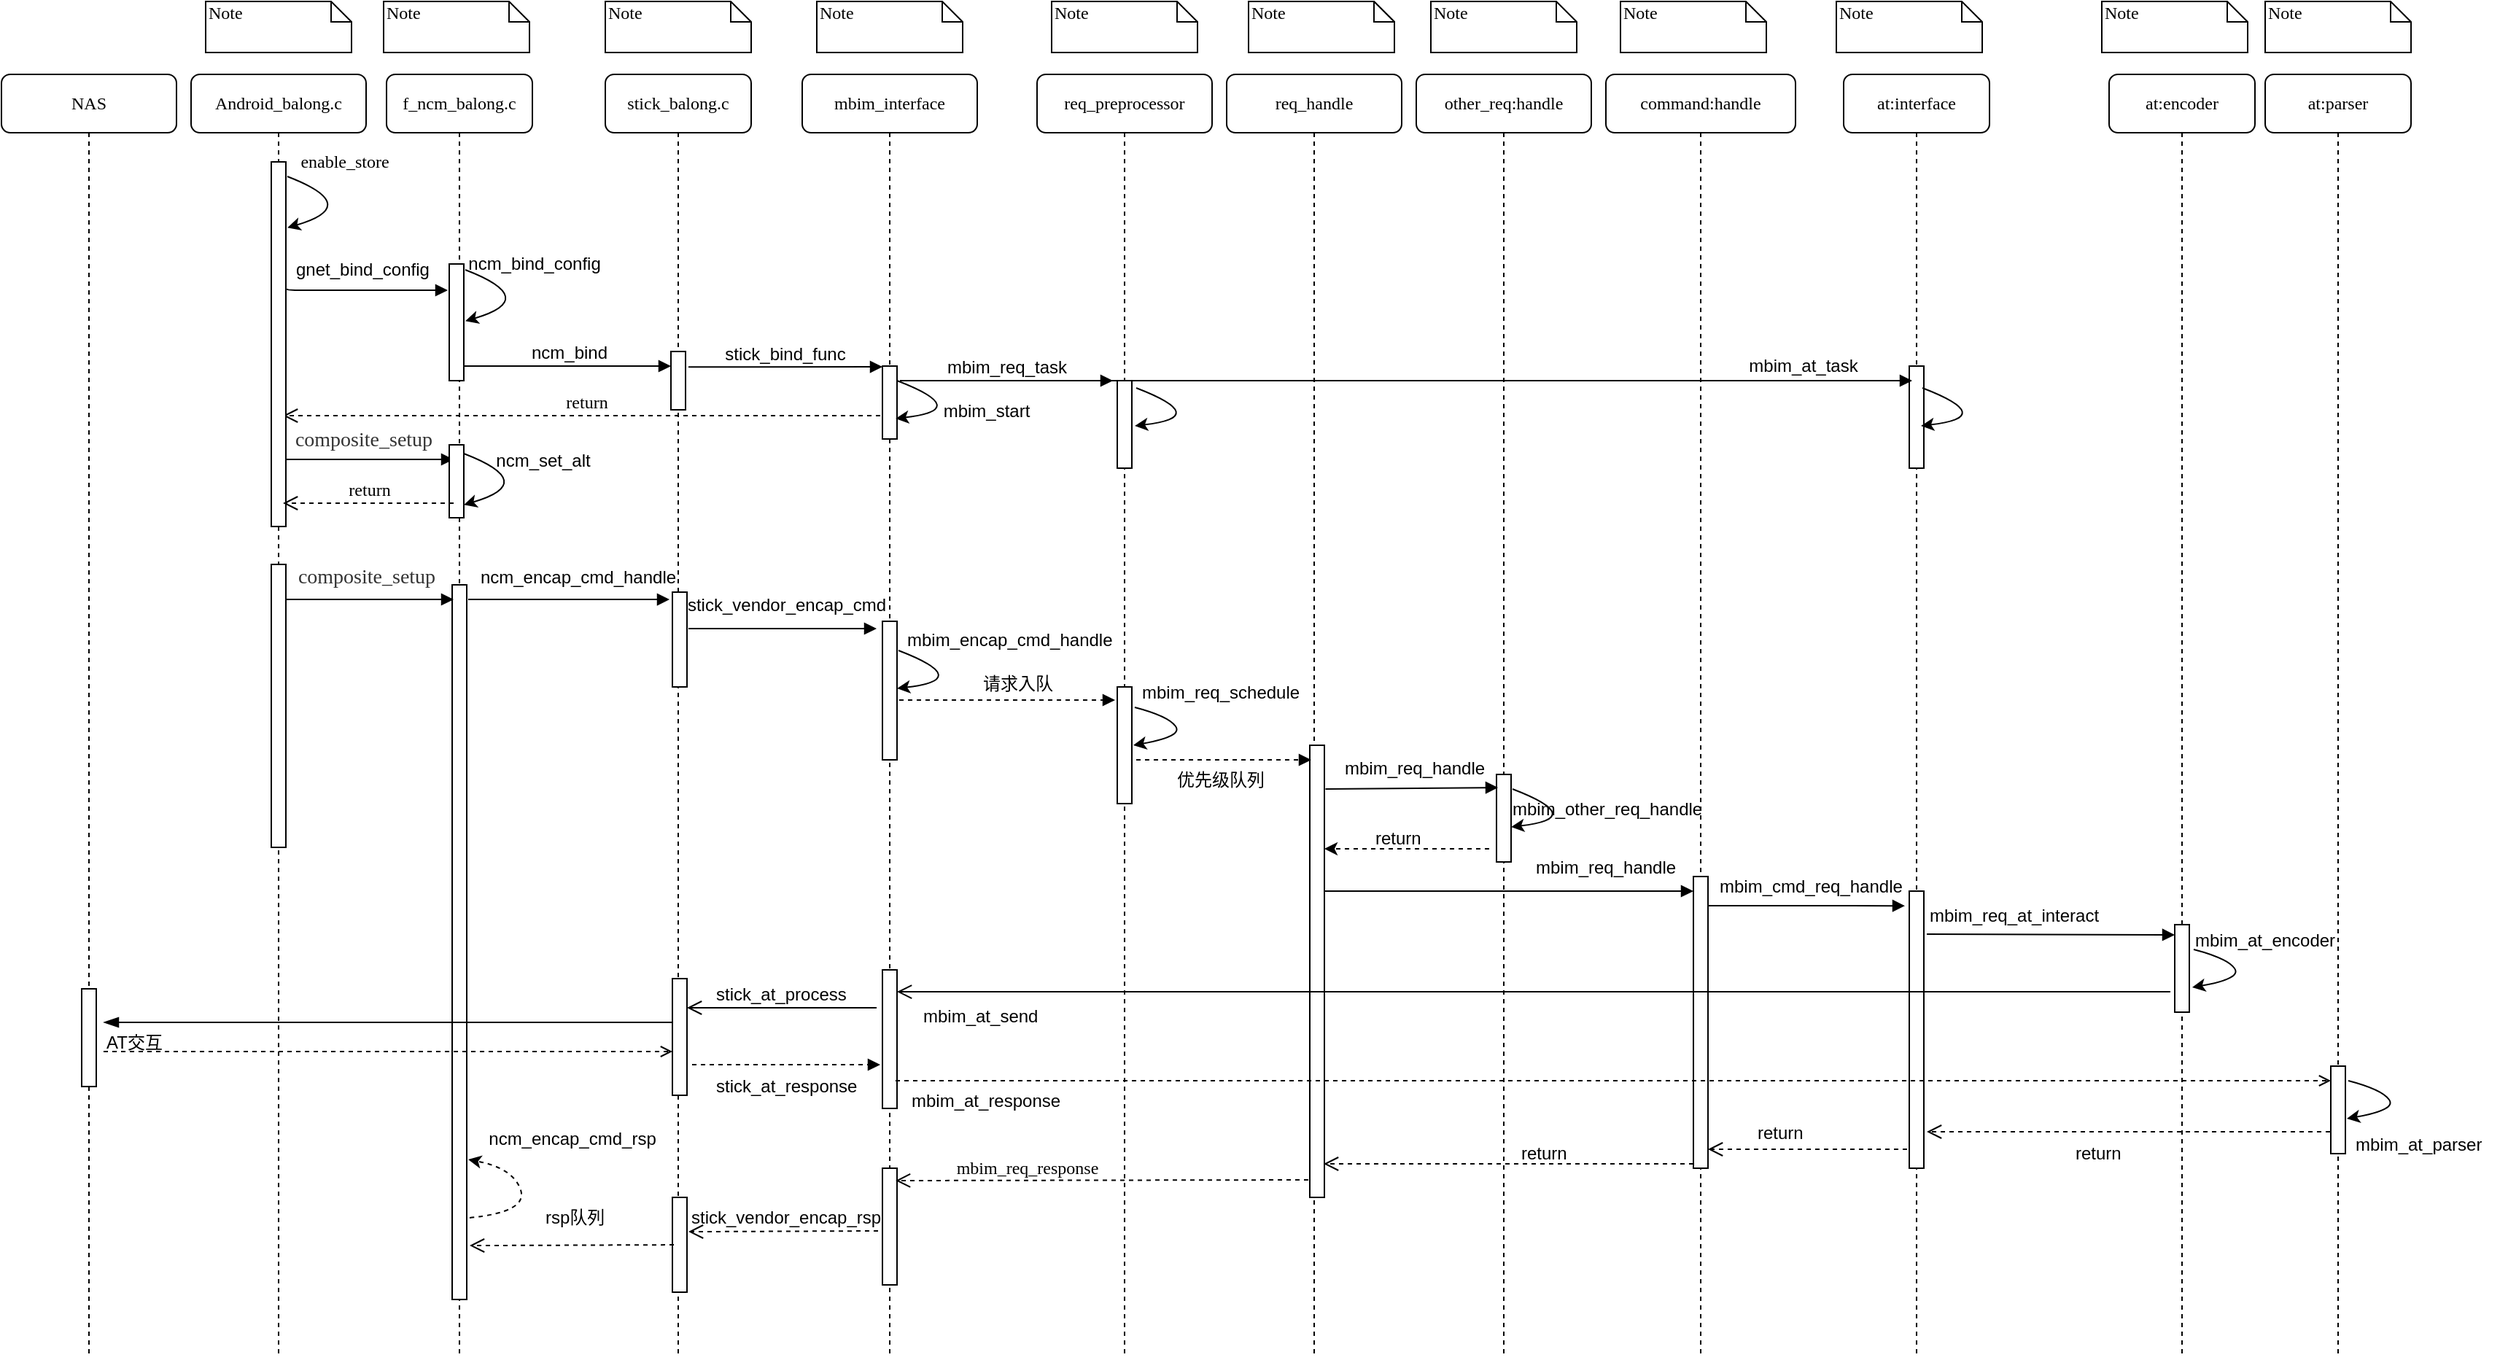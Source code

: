 <mxfile version="14.1.8" type="github">
  <diagram name="Page-1" id="13e1069c-82ec-6db2-03f1-153e76fe0fe0">
    <mxGraphModel dx="2522" dy="706" grid="1" gridSize="10" guides="1" tooltips="1" connect="1" arrows="1" fold="1" page="1" pageScale="1" pageWidth="1100" pageHeight="850" background="#ffffff" math="0" shadow="0">
      <root>
        <mxCell id="0" />
        <mxCell id="1" parent="0" />
        <mxCell id="222DA1gHv_utM4bN-oHq-33" value="return" style="html=1;verticalAlign=bottom;endArrow=open;dashed=1;endSize=8;labelBackgroundColor=none;fontFamily=Verdana;fontSize=12;" edge="1" parent="1" source="222DA1gHv_utM4bN-oHq-5">
          <mxGeometry relative="1" as="geometry">
            <mxPoint x="83" y="314" as="targetPoint" />
            <mxPoint x="440" y="314" as="sourcePoint" />
          </mxGeometry>
        </mxCell>
        <mxCell id="222DA1gHv_utM4bN-oHq-29" value="" style="html=1;verticalAlign=bottom;endArrow=block;labelBackgroundColor=none;fontFamily=Verdana;fontSize=12;exitX=0.5;exitY=0.95;exitDx=0;exitDy=0;exitPerimeter=0;" edge="1" parent="1">
          <mxGeometry relative="1" as="geometry">
            <mxPoint x="80" y="344" as="sourcePoint" />
            <mxPoint x="200" y="344" as="targetPoint" />
          </mxGeometry>
        </mxCell>
        <mxCell id="222DA1gHv_utM4bN-oHq-5" value="mbim_interface" style="shape=umlLifeline;perimeter=lifelinePerimeter;whiteSpace=wrap;html=1;container=1;collapsible=0;recursiveResize=0;outlineConnect=0;rounded=1;shadow=0;comic=0;labelBackgroundColor=none;strokeWidth=1;fontFamily=Verdana;fontSize=12;align=center;" vertex="1" parent="1">
          <mxGeometry x="439" y="80" width="120" height="880" as="geometry" />
        </mxCell>
        <mxCell id="7baba1c4bc27f4b0-16" value="" style="html=1;points=[];perimeter=orthogonalPerimeter;rounded=0;shadow=0;comic=0;labelBackgroundColor=none;strokeWidth=1;fontFamily=Verdana;fontSize=12;align=center;" parent="222DA1gHv_utM4bN-oHq-5" vertex="1">
          <mxGeometry x="55" y="200" width="10" height="50" as="geometry" />
        </mxCell>
        <mxCell id="222DA1gHv_utM4bN-oHq-144" value="" style="html=1;points=[];perimeter=orthogonalPerimeter;rounded=0;shadow=0;comic=0;labelBackgroundColor=none;strokeWidth=1;fontFamily=Verdana;fontSize=12;align=center;" vertex="1" parent="222DA1gHv_utM4bN-oHq-5">
          <mxGeometry x="55" y="614" width="10" height="95" as="geometry" />
        </mxCell>
        <mxCell id="222DA1gHv_utM4bN-oHq-145" value="" style="html=1;points=[];perimeter=orthogonalPerimeter;rounded=0;shadow=0;comic=0;labelBackgroundColor=none;strokeWidth=1;fontFamily=Verdana;fontSize=12;align=center;" vertex="1" parent="222DA1gHv_utM4bN-oHq-5">
          <mxGeometry x="55" y="750" width="10" height="80" as="geometry" />
        </mxCell>
        <mxCell id="7baba1c4bc27f4b0-2" value="f_ncm_balong.c" style="shape=umlLifeline;perimeter=lifelinePerimeter;whiteSpace=wrap;html=1;container=1;collapsible=0;recursiveResize=0;outlineConnect=0;rounded=1;shadow=0;comic=0;labelBackgroundColor=none;strokeWidth=1;fontFamily=Verdana;fontSize=12;align=center;" parent="1" vertex="1">
          <mxGeometry x="154" y="80" width="100" height="880" as="geometry" />
        </mxCell>
        <mxCell id="7baba1c4bc27f4b0-10" value="" style="html=1;points=[];perimeter=orthogonalPerimeter;rounded=0;shadow=0;comic=0;labelBackgroundColor=none;strokeWidth=1;fontFamily=Verdana;fontSize=12;align=center;" parent="7baba1c4bc27f4b0-2" vertex="1">
          <mxGeometry x="43" y="130" width="10" height="80" as="geometry" />
        </mxCell>
        <mxCell id="222DA1gHv_utM4bN-oHq-30" value="" style="html=1;points=[];perimeter=orthogonalPerimeter;rounded=0;shadow=0;comic=0;labelBackgroundColor=none;strokeWidth=1;fontFamily=Verdana;fontSize=12;align=center;" vertex="1" parent="7baba1c4bc27f4b0-2">
          <mxGeometry x="43" y="254" width="10" height="50" as="geometry" />
        </mxCell>
        <mxCell id="222DA1gHv_utM4bN-oHq-36" value="" style="html=1;points=[];perimeter=orthogonalPerimeter;rounded=0;shadow=0;comic=0;labelBackgroundColor=none;strokeWidth=1;fontFamily=Verdana;fontSize=12;align=center;" vertex="1" parent="7baba1c4bc27f4b0-2">
          <mxGeometry x="45" y="350" width="10" height="490" as="geometry" />
        </mxCell>
        <mxCell id="7baba1c4bc27f4b0-3" value="stick_balong.c" style="shape=umlLifeline;perimeter=lifelinePerimeter;whiteSpace=wrap;html=1;container=1;collapsible=0;recursiveResize=0;outlineConnect=0;rounded=1;shadow=0;comic=0;labelBackgroundColor=none;strokeWidth=1;fontFamily=Verdana;fontSize=12;align=center;" parent="1" vertex="1">
          <mxGeometry x="304" y="80" width="100" height="880" as="geometry" />
        </mxCell>
        <mxCell id="7baba1c4bc27f4b0-13" value="" style="html=1;points=[];perimeter=orthogonalPerimeter;rounded=0;shadow=0;comic=0;labelBackgroundColor=none;strokeWidth=1;fontFamily=Verdana;fontSize=12;align=center;" parent="7baba1c4bc27f4b0-3" vertex="1">
          <mxGeometry x="45" y="190" width="10" height="40" as="geometry" />
        </mxCell>
        <mxCell id="222DA1gHv_utM4bN-oHq-39" value="" style="html=1;points=[];perimeter=orthogonalPerimeter;rounded=0;shadow=0;comic=0;labelBackgroundColor=none;strokeWidth=1;fontFamily=Verdana;fontSize=12;align=center;" vertex="1" parent="7baba1c4bc27f4b0-3">
          <mxGeometry x="46" y="355" width="10" height="65" as="geometry" />
        </mxCell>
        <mxCell id="222DA1gHv_utM4bN-oHq-80" value="" style="html=1;points=[];perimeter=orthogonalPerimeter;rounded=0;shadow=0;comic=0;labelBackgroundColor=none;strokeWidth=1;fontFamily=Verdana;fontSize=12;align=center;" vertex="1" parent="7baba1c4bc27f4b0-3">
          <mxGeometry x="46" y="620" width="10" height="80" as="geometry" />
        </mxCell>
        <mxCell id="222DA1gHv_utM4bN-oHq-114" value="" style="html=1;points=[];perimeter=orthogonalPerimeter;rounded=0;shadow=0;comic=0;labelBackgroundColor=none;strokeWidth=1;fontFamily=Verdana;fontSize=12;align=center;" vertex="1" parent="7baba1c4bc27f4b0-3">
          <mxGeometry x="46" y="770" width="10" height="65" as="geometry" />
        </mxCell>
        <mxCell id="7baba1c4bc27f4b0-5" value="req_preprocessor" style="shape=umlLifeline;perimeter=lifelinePerimeter;whiteSpace=wrap;html=1;container=1;collapsible=0;recursiveResize=0;outlineConnect=0;rounded=1;shadow=0;comic=0;labelBackgroundColor=none;strokeWidth=1;fontFamily=Verdana;fontSize=12;align=center;" parent="1" vertex="1">
          <mxGeometry x="600" y="80" width="120" height="880" as="geometry" />
        </mxCell>
        <mxCell id="222DA1gHv_utM4bN-oHq-46" value="" style="html=1;points=[];perimeter=orthogonalPerimeter;rounded=0;shadow=0;comic=0;labelBackgroundColor=none;strokeWidth=1;fontFamily=Verdana;fontSize=12;align=center;" vertex="1" parent="7baba1c4bc27f4b0-5">
          <mxGeometry x="55" y="420" width="10" height="80" as="geometry" />
        </mxCell>
        <mxCell id="222DA1gHv_utM4bN-oHq-119" value="" style="html=1;points=[];perimeter=orthogonalPerimeter;rounded=0;shadow=0;comic=0;labelBackgroundColor=none;strokeWidth=1;fontFamily=Verdana;fontSize=12;align=center;" vertex="1" parent="7baba1c4bc27f4b0-5">
          <mxGeometry x="55" y="210" width="10" height="60" as="geometry" />
        </mxCell>
        <mxCell id="7baba1c4bc27f4b0-6" value="req_handle" style="shape=umlLifeline;perimeter=lifelinePerimeter;whiteSpace=wrap;html=1;container=1;collapsible=0;recursiveResize=0;outlineConnect=0;rounded=1;shadow=0;comic=0;labelBackgroundColor=none;strokeWidth=1;fontFamily=Verdana;fontSize=12;align=center;" parent="1" vertex="1">
          <mxGeometry x="730" y="80" width="120" height="880" as="geometry" />
        </mxCell>
        <mxCell id="7baba1c4bc27f4b0-7" value="&lt;span style=&quot;font-family: &amp;#34;verdana&amp;#34;&quot;&gt;other_req:handle&lt;/span&gt;" style="shape=umlLifeline;perimeter=lifelinePerimeter;whiteSpace=wrap;html=1;container=1;collapsible=0;recursiveResize=0;outlineConnect=0;rounded=1;shadow=0;comic=0;labelBackgroundColor=none;strokeWidth=1;fontFamily=Verdana;fontSize=12;align=center;" parent="1" vertex="1">
          <mxGeometry x="860" y="80" width="120" height="880" as="geometry" />
        </mxCell>
        <mxCell id="7baba1c4bc27f4b0-25" value="" style="html=1;points=[];perimeter=orthogonalPerimeter;rounded=0;shadow=0;comic=0;labelBackgroundColor=none;strokeColor=#000000;strokeWidth=1;fillColor=#FFFFFF;fontFamily=Verdana;fontSize=12;fontColor=#000000;align=center;" parent="7baba1c4bc27f4b0-7" vertex="1">
          <mxGeometry x="55" y="480" width="10" height="60" as="geometry" />
        </mxCell>
        <mxCell id="7baba1c4bc27f4b0-8" value="Android_balong.c" style="shape=umlLifeline;perimeter=lifelinePerimeter;whiteSpace=wrap;html=1;container=1;collapsible=0;recursiveResize=0;outlineConnect=0;rounded=1;shadow=0;comic=0;labelBackgroundColor=none;strokeWidth=1;fontFamily=Verdana;fontSize=12;align=center;" parent="1" vertex="1">
          <mxGeometry x="20" y="80" width="120" height="880" as="geometry" />
        </mxCell>
        <mxCell id="222DA1gHv_utM4bN-oHq-27" value="" style="html=1;points=[];perimeter=orthogonalPerimeter;rounded=0;shadow=0;comic=0;labelBackgroundColor=none;strokeWidth=1;fontFamily=Verdana;fontSize=12;align=center;" vertex="1" parent="7baba1c4bc27f4b0-8">
          <mxGeometry x="55" y="336" width="10" height="194" as="geometry" />
        </mxCell>
        <mxCell id="7baba1c4bc27f4b0-9" value="" style="html=1;points=[];perimeter=orthogonalPerimeter;rounded=0;shadow=0;comic=0;labelBackgroundColor=none;strokeWidth=1;fontFamily=Verdana;fontSize=12;align=center;" parent="7baba1c4bc27f4b0-8" vertex="1">
          <mxGeometry x="55" y="60" width="10" height="250" as="geometry" />
        </mxCell>
        <mxCell id="7baba1c4bc27f4b0-17" value="stick_bind_func" style="html=1;verticalAlign=bottom;endArrow=block;labelBackgroundColor=none;fontFamily=Helvetica;fontSize=12;edgeStyle=elbowEdgeStyle;elbow=vertical;exitX=1.2;exitY=0.267;exitDx=0;exitDy=0;exitPerimeter=0;" parent="1" source="7baba1c4bc27f4b0-13" target="7baba1c4bc27f4b0-16" edge="1">
          <mxGeometry relative="1" as="geometry">
            <mxPoint x="487" y="220" as="sourcePoint" />
            <Array as="points" />
          </mxGeometry>
        </mxCell>
        <mxCell id="7baba1c4bc27f4b0-22" value="" style="html=1;points=[];perimeter=orthogonalPerimeter;rounded=0;shadow=0;comic=0;labelBackgroundColor=none;strokeWidth=1;fontFamily=Verdana;fontSize=12;align=center;" parent="1" vertex="1">
          <mxGeometry x="494" y="455" width="10" height="95" as="geometry" />
        </mxCell>
        <mxCell id="7baba1c4bc27f4b0-23" value="" style="html=1;verticalAlign=bottom;endArrow=block;labelBackgroundColor=none;fontFamily=Verdana;fontSize=12;" parent="1" source="222DA1gHv_utM4bN-oHq-27" edge="1">
          <mxGeometry relative="1" as="geometry">
            <mxPoint x="100" y="440" as="sourcePoint" />
            <mxPoint x="200" y="440" as="targetPoint" />
          </mxGeometry>
        </mxCell>
        <mxCell id="7baba1c4bc27f4b0-28" value="" style="html=1;points=[];perimeter=orthogonalPerimeter;rounded=0;shadow=0;comic=0;labelBackgroundColor=none;strokeWidth=1;fontFamily=Verdana;fontSize=12;align=center;" parent="1" vertex="1">
          <mxGeometry x="787" y="540" width="10" height="310" as="geometry" />
        </mxCell>
        <mxCell id="7baba1c4bc27f4b0-30" value="mbim_req_response" style="html=1;verticalAlign=bottom;endArrow=open;dashed=1;endSize=8;labelBackgroundColor=none;fontFamily=Verdana;fontSize=12;edgeStyle=elbowEdgeStyle;elbow=vertical;entryX=0.9;entryY=0.113;entryDx=0;entryDy=0;entryPerimeter=0;" parent="1" target="222DA1gHv_utM4bN-oHq-145" edge="1">
          <mxGeometry x="0.363" relative="1" as="geometry">
            <mxPoint x="510" y="838" as="targetPoint" />
            <Array as="points" />
            <mxPoint x="786" y="838" as="sourcePoint" />
            <mxPoint as="offset" />
          </mxGeometry>
        </mxCell>
        <mxCell id="7baba1c4bc27f4b0-40" value="Note" style="shape=note;whiteSpace=wrap;html=1;size=14;verticalAlign=top;align=left;spacingTop=-6;rounded=0;shadow=0;comic=0;labelBackgroundColor=none;strokeWidth=1;fontFamily=Verdana;fontSize=12" parent="1" vertex="1">
          <mxGeometry x="30" y="30" width="100" height="35" as="geometry" />
        </mxCell>
        <mxCell id="7baba1c4bc27f4b0-41" value="Note" style="shape=note;whiteSpace=wrap;html=1;size=14;verticalAlign=top;align=left;spacingTop=-6;rounded=0;shadow=0;comic=0;labelBackgroundColor=none;strokeWidth=1;fontFamily=Verdana;fontSize=12" parent="1" vertex="1">
          <mxGeometry x="152" y="30" width="100" height="35" as="geometry" />
        </mxCell>
        <mxCell id="7baba1c4bc27f4b0-42" value="Note" style="shape=note;whiteSpace=wrap;html=1;size=14;verticalAlign=top;align=left;spacingTop=-6;rounded=0;shadow=0;comic=0;labelBackgroundColor=none;strokeWidth=1;fontFamily=Verdana;fontSize=12" parent="1" vertex="1">
          <mxGeometry x="304" y="30" width="100" height="35" as="geometry" />
        </mxCell>
        <mxCell id="7baba1c4bc27f4b0-43" value="Note" style="shape=note;whiteSpace=wrap;html=1;size=14;verticalAlign=top;align=left;spacingTop=-6;rounded=0;shadow=0;comic=0;labelBackgroundColor=none;strokeWidth=1;fontFamily=Verdana;fontSize=12" parent="1" vertex="1">
          <mxGeometry x="449" y="30" width="100" height="35" as="geometry" />
        </mxCell>
        <mxCell id="7baba1c4bc27f4b0-44" value="Note" style="shape=note;whiteSpace=wrap;html=1;size=14;verticalAlign=top;align=left;spacingTop=-6;rounded=0;shadow=0;comic=0;labelBackgroundColor=none;strokeWidth=1;fontFamily=Verdana;fontSize=12" parent="1" vertex="1">
          <mxGeometry x="610" y="30" width="100" height="35" as="geometry" />
        </mxCell>
        <mxCell id="7baba1c4bc27f4b0-45" value="Note" style="shape=note;whiteSpace=wrap;html=1;size=14;verticalAlign=top;align=left;spacingTop=-6;rounded=0;shadow=0;comic=0;labelBackgroundColor=none;strokeWidth=1;fontFamily=Verdana;fontSize=12" parent="1" vertex="1">
          <mxGeometry x="745" y="30" width="100" height="35" as="geometry" />
        </mxCell>
        <mxCell id="7baba1c4bc27f4b0-46" value="Note" style="shape=note;whiteSpace=wrap;html=1;size=14;verticalAlign=top;align=left;spacingTop=-6;rounded=0;shadow=0;comic=0;labelBackgroundColor=none;strokeWidth=1;fontFamily=Verdana;fontSize=12" parent="1" vertex="1">
          <mxGeometry x="870" y="30" width="100" height="35" as="geometry" />
        </mxCell>
        <mxCell id="222DA1gHv_utM4bN-oHq-2" value="&lt;span&gt;command:handle&lt;/span&gt;" style="shape=umlLifeline;perimeter=lifelinePerimeter;whiteSpace=wrap;html=1;container=1;collapsible=0;recursiveResize=0;outlineConnect=0;rounded=1;shadow=0;comic=0;labelBackgroundColor=none;strokeWidth=1;fontFamily=Verdana;fontSize=12;align=center;" vertex="1" parent="1">
          <mxGeometry x="990" y="80" width="130" height="880" as="geometry" />
        </mxCell>
        <mxCell id="222DA1gHv_utM4bN-oHq-3" value="" style="html=1;points=[];perimeter=orthogonalPerimeter;rounded=0;shadow=0;comic=0;labelBackgroundColor=none;strokeColor=#000000;strokeWidth=1;fillColor=#FFFFFF;fontFamily=Verdana;fontSize=12;fontColor=#000000;align=center;" vertex="1" parent="222DA1gHv_utM4bN-oHq-2">
          <mxGeometry x="60" y="550" width="10" height="200" as="geometry" />
        </mxCell>
        <mxCell id="222DA1gHv_utM4bN-oHq-4" value="at:encoder" style="shape=umlLifeline;perimeter=lifelinePerimeter;whiteSpace=wrap;html=1;container=1;collapsible=0;recursiveResize=0;outlineConnect=0;rounded=1;shadow=0;comic=0;labelBackgroundColor=none;strokeWidth=1;fontFamily=Verdana;fontSize=12;align=center;" vertex="1" parent="1">
          <mxGeometry x="1335" y="80" width="100" height="880" as="geometry" />
        </mxCell>
        <mxCell id="222DA1gHv_utM4bN-oHq-75" value="" style="html=1;points=[];perimeter=orthogonalPerimeter;rounded=0;shadow=0;comic=0;labelBackgroundColor=none;strokeColor=#000000;strokeWidth=1;fillColor=#FFFFFF;fontFamily=Verdana;fontSize=12;fontColor=#000000;align=center;" vertex="1" parent="222DA1gHv_utM4bN-oHq-4">
          <mxGeometry x="45" y="583" width="10" height="60" as="geometry" />
        </mxCell>
        <mxCell id="222DA1gHv_utM4bN-oHq-133" value="return" style="text;whiteSpace=wrap;html=1;fontFamily=Helvetica;" vertex="1" parent="222DA1gHv_utM4bN-oHq-4">
          <mxGeometry x="-25" y="726" width="50" height="20" as="geometry" />
        </mxCell>
        <mxCell id="222DA1gHv_utM4bN-oHq-6" value="at:parser" style="shape=umlLifeline;perimeter=lifelinePerimeter;whiteSpace=wrap;html=1;container=1;collapsible=0;recursiveResize=0;outlineConnect=0;rounded=1;shadow=0;comic=0;labelBackgroundColor=none;strokeWidth=1;fontFamily=Verdana;fontSize=12;align=center;" vertex="1" parent="1">
          <mxGeometry x="1442" y="80" width="100" height="880" as="geometry" />
        </mxCell>
        <mxCell id="222DA1gHv_utM4bN-oHq-86" value="" style="html=1;points=[];perimeter=orthogonalPerimeter;rounded=0;shadow=0;comic=0;labelBackgroundColor=none;strokeColor=#000000;strokeWidth=1;fillColor=#FFFFFF;fontFamily=Verdana;fontSize=12;fontColor=#000000;align=center;" vertex="1" parent="222DA1gHv_utM4bN-oHq-6">
          <mxGeometry x="45" y="680" width="10" height="60" as="geometry" />
        </mxCell>
        <mxCell id="222DA1gHv_utM4bN-oHq-7" value="Note" style="shape=note;whiteSpace=wrap;html=1;size=14;verticalAlign=top;align=left;spacingTop=-6;rounded=0;shadow=0;comic=0;labelBackgroundColor=none;strokeWidth=1;fontFamily=Verdana;fontSize=12" vertex="1" parent="1">
          <mxGeometry x="745" y="30" width="100" height="35" as="geometry" />
        </mxCell>
        <mxCell id="222DA1gHv_utM4bN-oHq-8" value="Note" style="shape=note;whiteSpace=wrap;html=1;size=14;verticalAlign=top;align=left;spacingTop=-6;rounded=0;shadow=0;comic=0;labelBackgroundColor=none;strokeWidth=1;fontFamily=Verdana;fontSize=12" vertex="1" parent="1">
          <mxGeometry x="1330" y="30" width="100" height="35" as="geometry" />
        </mxCell>
        <mxCell id="222DA1gHv_utM4bN-oHq-9" value="Note" style="shape=note;whiteSpace=wrap;html=1;size=14;verticalAlign=top;align=left;spacingTop=-6;rounded=0;shadow=0;comic=0;labelBackgroundColor=none;strokeWidth=1;fontFamily=Verdana;fontSize=12" vertex="1" parent="1">
          <mxGeometry x="1000" y="30" width="100" height="35" as="geometry" />
        </mxCell>
        <mxCell id="222DA1gHv_utM4bN-oHq-10" value="Note" style="shape=note;whiteSpace=wrap;html=1;size=14;verticalAlign=top;align=left;spacingTop=-6;rounded=0;shadow=0;comic=0;labelBackgroundColor=none;strokeWidth=1;fontFamily=Verdana;fontSize=12" vertex="1" parent="1">
          <mxGeometry x="1442" y="30" width="100" height="35" as="geometry" />
        </mxCell>
        <mxCell id="222DA1gHv_utM4bN-oHq-16" value="gnet_bind_config" style="text;whiteSpace=wrap;html=1;" vertex="1" parent="1">
          <mxGeometry x="90" y="200" width="100" height="30" as="geometry" />
        </mxCell>
        <mxCell id="222DA1gHv_utM4bN-oHq-17" value="" style="html=1;verticalAlign=bottom;endArrow=block;entryX=-0.1;entryY=0.645;labelBackgroundColor=none;fontFamily=Verdana;fontSize=12;edgeStyle=elbowEdgeStyle;elbow=vertical;exitX=1.1;exitY=0.627;exitDx=0;exitDy=0;exitPerimeter=0;entryDx=0;entryDy=0;entryPerimeter=0;" edge="1" parent="1">
          <mxGeometry relative="1" as="geometry">
            <mxPoint x="86" y="226.97" as="sourcePoint" />
            <mxPoint x="196" y="228.95" as="targetPoint" />
          </mxGeometry>
        </mxCell>
        <mxCell id="222DA1gHv_utM4bN-oHq-18" value="&lt;span style=&quot;font-family: &amp;#34;verdana&amp;#34;&quot;&gt;enable_store&lt;/span&gt;" style="text;html=1;align=center;verticalAlign=middle;resizable=0;points=[];autosize=1;" vertex="1" parent="1">
          <mxGeometry x="80" y="130" width="90" height="20" as="geometry" />
        </mxCell>
        <mxCell id="222DA1gHv_utM4bN-oHq-20" value="ncm_bind" style="html=1;verticalAlign=bottom;endArrow=block;labelBackgroundColor=none;fontFamily=Helvetica;fontSize=12;edgeStyle=elbowEdgeStyle;elbow=vertical;" edge="1" parent="1" target="7baba1c4bc27f4b0-13">
          <mxGeometry x="0.009" relative="1" as="geometry">
            <mxPoint x="207" y="280" as="sourcePoint" />
            <mxPoint x="312" y="280.0" as="targetPoint" />
            <Array as="points">
              <mxPoint x="270" y="280" />
            </Array>
            <mxPoint as="offset" />
          </mxGeometry>
        </mxCell>
        <mxCell id="222DA1gHv_utM4bN-oHq-21" value="" style="curved=1;endArrow=classic;html=1;entryX=0.54;entryY=0.302;entryDx=0;entryDy=0;entryPerimeter=0;" edge="1" parent="1">
          <mxGeometry width="50" height="50" relative="1" as="geometry">
            <mxPoint x="208" y="214" as="sourcePoint" />
            <mxPoint x="208" y="249.16" as="targetPoint" />
            <Array as="points">
              <mxPoint x="260" y="234" />
            </Array>
          </mxGeometry>
        </mxCell>
        <mxCell id="222DA1gHv_utM4bN-oHq-23" value="ncm_bind_config" style="text;html=1;align=center;verticalAlign=middle;resizable=0;points=[];autosize=1;" vertex="1" parent="1">
          <mxGeometry x="200" y="200" width="110" height="20" as="geometry" />
        </mxCell>
        <mxCell id="222DA1gHv_utM4bN-oHq-24" value="" style="curved=1;endArrow=classic;html=1;entryX=0.54;entryY=0.302;entryDx=0;entryDy=0;entryPerimeter=0;" edge="1" parent="1">
          <mxGeometry width="50" height="50" relative="1" as="geometry">
            <mxPoint x="86" y="150" as="sourcePoint" />
            <mxPoint x="86" y="185.16" as="targetPoint" />
            <Array as="points">
              <mxPoint x="138" y="170" />
            </Array>
          </mxGeometry>
        </mxCell>
        <mxCell id="222DA1gHv_utM4bN-oHq-25" value="" style="curved=1;endArrow=classic;html=1;entryX=0.9;entryY=0.72;entryDx=0;entryDy=0;entryPerimeter=0;" edge="1" parent="1" target="7baba1c4bc27f4b0-16">
          <mxGeometry width="50" height="50" relative="1" as="geometry">
            <mxPoint x="504" y="290" as="sourcePoint" />
            <mxPoint x="504" y="325.16" as="targetPoint" />
            <Array as="points">
              <mxPoint x="556" y="310" />
            </Array>
          </mxGeometry>
        </mxCell>
        <mxCell id="222DA1gHv_utM4bN-oHq-26" value="mbim_start" style="text;html=1;align=center;verticalAlign=middle;resizable=0;points=[];autosize=1;" vertex="1" parent="1">
          <mxGeometry x="530" y="301" width="70" height="20" as="geometry" />
        </mxCell>
        <mxCell id="222DA1gHv_utM4bN-oHq-28" value="&lt;span style=&quot;color: rgb(51 , 51 , 51) ; font-family: &amp;#34;times new roman&amp;#34; , serif ; font-size: 14px ; text-align: justify ; background-color: rgb(255 , 255 , 255)&quot;&gt;composite_setup&lt;/span&gt;" style="text;html=1;align=center;verticalAlign=middle;resizable=0;points=[];autosize=1;fontFamily=Helvetica;" vertex="1" parent="1">
          <mxGeometry x="83" y="321" width="110" height="20" as="geometry" />
        </mxCell>
        <mxCell id="222DA1gHv_utM4bN-oHq-31" value="ncm_set_alt" style="text;html=1;align=center;verticalAlign=middle;resizable=0;points=[];autosize=1;fontFamily=Helvetica;" vertex="1" parent="1">
          <mxGeometry x="221" y="335" width="80" height="20" as="geometry" />
        </mxCell>
        <mxCell id="222DA1gHv_utM4bN-oHq-32" value="" style="curved=1;endArrow=classic;html=1;entryX=0.54;entryY=0.302;entryDx=0;entryDy=0;entryPerimeter=0;" edge="1" parent="1">
          <mxGeometry width="50" height="50" relative="1" as="geometry">
            <mxPoint x="207" y="340" as="sourcePoint" />
            <mxPoint x="207" y="375.16" as="targetPoint" />
            <Array as="points">
              <mxPoint x="259" y="360" />
            </Array>
          </mxGeometry>
        </mxCell>
        <mxCell id="222DA1gHv_utM4bN-oHq-34" value="return" style="html=1;verticalAlign=bottom;endArrow=open;dashed=1;endSize=8;labelBackgroundColor=none;fontFamily=Verdana;fontSize=12;" edge="1" parent="1">
          <mxGeometry relative="1" as="geometry">
            <mxPoint x="83" y="374" as="targetPoint" />
            <mxPoint x="200" y="374" as="sourcePoint" />
          </mxGeometry>
        </mxCell>
        <mxCell id="222DA1gHv_utM4bN-oHq-35" value="&lt;span style=&quot;color: rgb(51 , 51 , 51) ; font-family: &amp;#34;times new roman&amp;#34; , serif ; font-size: 14px ; text-align: justify ; background-color: rgb(255 , 255 , 255)&quot;&gt;composite_setup&lt;/span&gt;" style="text;html=1;align=center;verticalAlign=middle;resizable=0;points=[];autosize=1;fontFamily=Helvetica;" vertex="1" parent="1">
          <mxGeometry x="85" y="415" width="110" height="20" as="geometry" />
        </mxCell>
        <mxCell id="222DA1gHv_utM4bN-oHq-37" value="ncm_encap_cmd_handle" style="text;html=1;align=center;verticalAlign=middle;resizable=0;points=[];autosize=1;fontFamily=Helvetica;" vertex="1" parent="1">
          <mxGeometry x="210" y="415" width="150" height="20" as="geometry" />
        </mxCell>
        <mxCell id="222DA1gHv_utM4bN-oHq-38" value="" style="html=1;verticalAlign=bottom;endArrow=block;labelBackgroundColor=none;fontFamily=Verdana;fontSize=12;entryX=-0.2;entryY=0.077;entryDx=0;entryDy=0;entryPerimeter=0;" edge="1" parent="1" target="222DA1gHv_utM4bN-oHq-39">
          <mxGeometry relative="1" as="geometry">
            <mxPoint x="210" y="440" as="sourcePoint" />
            <mxPoint x="340" y="440" as="targetPoint" />
          </mxGeometry>
        </mxCell>
        <mxCell id="222DA1gHv_utM4bN-oHq-40" value="stick_vendor_encap_cmd" style="text;html=1;align=center;verticalAlign=middle;resizable=0;points=[];autosize=1;fontFamily=Helvetica;" vertex="1" parent="1">
          <mxGeometry x="353" y="434" width="150" height="20" as="geometry" />
        </mxCell>
        <mxCell id="222DA1gHv_utM4bN-oHq-41" value="" style="html=1;verticalAlign=bottom;endArrow=block;labelBackgroundColor=none;fontFamily=Verdana;fontSize=12;" edge="1" parent="1">
          <mxGeometry relative="1" as="geometry">
            <mxPoint x="361" y="460" as="sourcePoint" />
            <mxPoint x="490" y="460" as="targetPoint" />
          </mxGeometry>
        </mxCell>
        <mxCell id="222DA1gHv_utM4bN-oHq-42" value="" style="curved=1;endArrow=classic;html=1;entryX=0.9;entryY=0.72;entryDx=0;entryDy=0;entryPerimeter=0;" edge="1" parent="1">
          <mxGeometry width="50" height="50" relative="1" as="geometry">
            <mxPoint x="505" y="475" as="sourcePoint" />
            <mxPoint x="504" y="501" as="targetPoint" />
            <Array as="points">
              <mxPoint x="557" y="495" />
            </Array>
          </mxGeometry>
        </mxCell>
        <mxCell id="222DA1gHv_utM4bN-oHq-43" value="mbim_encap_cmd_handle" style="text;whiteSpace=wrap;html=1;fontFamily=Helvetica;" vertex="1" parent="1">
          <mxGeometry x="509" y="454" width="141" height="30" as="geometry" />
        </mxCell>
        <mxCell id="222DA1gHv_utM4bN-oHq-44" value="请求入队" style="text;whiteSpace=wrap;html=1;fontFamily=Helvetica;" vertex="1" parent="1">
          <mxGeometry x="561" y="484" width="51" height="30" as="geometry" />
        </mxCell>
        <mxCell id="222DA1gHv_utM4bN-oHq-45" value="" style="html=1;verticalAlign=bottom;endArrow=block;labelBackgroundColor=none;fontFamily=Verdana;fontSize=12;dashed=1;" edge="1" parent="1">
          <mxGeometry relative="1" as="geometry">
            <mxPoint x="505.5" y="509" as="sourcePoint" />
            <mxPoint x="653.5" y="509" as="targetPoint" />
          </mxGeometry>
        </mxCell>
        <mxCell id="222DA1gHv_utM4bN-oHq-47" value="mbim_req_schedule" style="text;whiteSpace=wrap;html=1;fontFamily=Helvetica;" vertex="1" parent="1">
          <mxGeometry x="670" y="490" width="116" height="30" as="geometry" />
        </mxCell>
        <mxCell id="222DA1gHv_utM4bN-oHq-48" value="" style="curved=1;endArrow=classic;html=1;entryX=0.9;entryY=0.72;entryDx=0;entryDy=0;entryPerimeter=0;" edge="1" parent="1">
          <mxGeometry width="50" height="50" relative="1" as="geometry">
            <mxPoint x="667" y="514" as="sourcePoint" />
            <mxPoint x="666" y="540" as="targetPoint" />
            <Array as="points">
              <mxPoint x="690" y="520" />
              <mxPoint x="700" y="534" />
            </Array>
          </mxGeometry>
        </mxCell>
        <mxCell id="222DA1gHv_utM4bN-oHq-49" value="" style="html=1;verticalAlign=bottom;endArrow=block;labelBackgroundColor=none;fontFamily=Verdana;fontSize=12;dashed=1;" edge="1" parent="1">
          <mxGeometry relative="1" as="geometry">
            <mxPoint x="668" y="550" as="sourcePoint" />
            <mxPoint x="788" y="550" as="targetPoint" />
          </mxGeometry>
        </mxCell>
        <mxCell id="222DA1gHv_utM4bN-oHq-50" value="优先级队列" style="text;whiteSpace=wrap;html=1;fontFamily=Helvetica;" vertex="1" parent="1">
          <mxGeometry x="694.25" y="550" width="67.5" height="20" as="geometry" />
        </mxCell>
        <mxCell id="222DA1gHv_utM4bN-oHq-52" value="mbim_req_handle" style="text;whiteSpace=wrap;html=1;fontFamily=Helvetica;" vertex="1" parent="1">
          <mxGeometry x="809" y="542" width="100" height="18" as="geometry" />
        </mxCell>
        <mxCell id="222DA1gHv_utM4bN-oHq-53" value="" style="html=1;verticalAlign=bottom;endArrow=block;labelBackgroundColor=none;fontFamily=Verdana;fontSize=12;entryX=0.1;entryY=0.15;entryDx=0;entryDy=0;entryPerimeter=0;" edge="1" parent="1" target="7baba1c4bc27f4b0-25">
          <mxGeometry relative="1" as="geometry">
            <mxPoint x="797.75" y="570" as="sourcePoint" />
            <mxPoint x="910" y="570" as="targetPoint" />
          </mxGeometry>
        </mxCell>
        <mxCell id="222DA1gHv_utM4bN-oHq-54" value="" style="html=1;verticalAlign=bottom;endArrow=block;labelBackgroundColor=none;fontFamily=Verdana;fontSize=12;" edge="1" parent="1">
          <mxGeometry relative="1" as="geometry">
            <mxPoint x="797" y="640" as="sourcePoint" />
            <mxPoint x="1050" y="640" as="targetPoint" />
          </mxGeometry>
        </mxCell>
        <mxCell id="222DA1gHv_utM4bN-oHq-55" value="mbim_req_handle" style="text;whiteSpace=wrap;html=1;fontFamily=Helvetica;" vertex="1" parent="1">
          <mxGeometry x="940" y="610" width="100" height="30" as="geometry" />
        </mxCell>
        <mxCell id="222DA1gHv_utM4bN-oHq-57" value="" style="html=1;verticalAlign=bottom;endArrow=block;labelBackgroundColor=none;fontFamily=Verdana;fontSize=12;entryX=-0.3;entryY=0.053;entryDx=0;entryDy=0;entryPerimeter=0;" edge="1" parent="1" target="222DA1gHv_utM4bN-oHq-121">
          <mxGeometry relative="1" as="geometry">
            <mxPoint x="1060" y="650" as="sourcePoint" />
            <mxPoint x="1170" y="650.5" as="targetPoint" />
          </mxGeometry>
        </mxCell>
        <mxCell id="222DA1gHv_utM4bN-oHq-58" value="mbim_cmd_req_handle" style="text;whiteSpace=wrap;html=1;fontFamily=Helvetica;" vertex="1" parent="1">
          <mxGeometry x="1066" y="623" width="100" height="20" as="geometry" />
        </mxCell>
        <mxCell id="222DA1gHv_utM4bN-oHq-59" value="" style="curved=1;endArrow=classic;html=1;entryX=0.9;entryY=0.72;entryDx=0;entryDy=0;entryPerimeter=0;" edge="1" parent="1">
          <mxGeometry width="50" height="50" relative="1" as="geometry">
            <mxPoint x="926" y="570" as="sourcePoint" />
            <mxPoint x="925" y="596" as="targetPoint" />
            <Array as="points">
              <mxPoint x="978" y="590" />
            </Array>
          </mxGeometry>
        </mxCell>
        <mxCell id="222DA1gHv_utM4bN-oHq-61" value="mbim_other_req_handle" style="text;whiteSpace=wrap;html=1;fontFamily=Helvetica;" vertex="1" parent="1">
          <mxGeometry x="924" y="570" width="100" height="18" as="geometry" />
        </mxCell>
        <mxCell id="222DA1gHv_utM4bN-oHq-63" style="edgeStyle=orthogonalEdgeStyle;rounded=0;orthogonalLoop=1;jettySize=auto;html=1;exitX=0.5;exitY=1;exitDx=0;exitDy=0;dashed=1;fontFamily=Helvetica;" edge="1" parent="1">
          <mxGeometry relative="1" as="geometry">
            <mxPoint x="1138" y="643" as="sourcePoint" />
            <mxPoint x="1138" y="643" as="targetPoint" />
          </mxGeometry>
        </mxCell>
        <mxCell id="222DA1gHv_utM4bN-oHq-76" value="" style="curved=1;endArrow=classic;html=1;entryX=0.9;entryY=0.72;entryDx=0;entryDy=0;entryPerimeter=0;" edge="1" parent="1">
          <mxGeometry width="50" height="50" relative="1" as="geometry">
            <mxPoint x="1393" y="680" as="sourcePoint" />
            <mxPoint x="1392" y="706" as="targetPoint" />
            <Array as="points">
              <mxPoint x="1416" y="686" />
              <mxPoint x="1426" y="700" />
            </Array>
          </mxGeometry>
        </mxCell>
        <mxCell id="222DA1gHv_utM4bN-oHq-77" value="mbim_at_encoder" style="text;whiteSpace=wrap;html=1;fontFamily=Helvetica;" vertex="1" parent="1">
          <mxGeometry x="1392" y="660" width="100" height="20" as="geometry" />
        </mxCell>
        <mxCell id="222DA1gHv_utM4bN-oHq-79" value="mbim_at_send" style="text;whiteSpace=wrap;html=1;fontFamily=Helvetica;" vertex="1" parent="1">
          <mxGeometry x="520" y="712" width="90" height="20" as="geometry" />
        </mxCell>
        <mxCell id="222DA1gHv_utM4bN-oHq-81" value="" style="html=1;verticalAlign=bottom;endArrow=open;endSize=8;labelBackgroundColor=none;fontFamily=Verdana;fontSize=12;" edge="1" parent="1">
          <mxGeometry x="-0.008" y="-10" relative="1" as="geometry">
            <mxPoint x="360" y="720" as="targetPoint" />
            <mxPoint x="490" y="720" as="sourcePoint" />
            <mxPoint x="1" as="offset" />
          </mxGeometry>
        </mxCell>
        <mxCell id="222DA1gHv_utM4bN-oHq-82" value="stick_at_process" style="text;whiteSpace=wrap;html=1;fontFamily=Helvetica;" vertex="1" parent="1">
          <mxGeometry x="378" y="697" width="100" height="20" as="geometry" />
        </mxCell>
        <mxCell id="222DA1gHv_utM4bN-oHq-83" value="" style="html=1;verticalAlign=bottom;endArrow=block;labelBackgroundColor=none;fontFamily=Verdana;fontSize=12;dashed=1;" edge="1" parent="1">
          <mxGeometry relative="1" as="geometry">
            <mxPoint x="363.5" y="759" as="sourcePoint" />
            <mxPoint x="492.5" y="759" as="targetPoint" />
          </mxGeometry>
        </mxCell>
        <mxCell id="222DA1gHv_utM4bN-oHq-84" value="stick_at_response" style="text;whiteSpace=wrap;html=1;fontFamily=Helvetica;" vertex="1" parent="1">
          <mxGeometry x="378" y="760" width="92" height="20" as="geometry" />
        </mxCell>
        <mxCell id="222DA1gHv_utM4bN-oHq-87" value="mbim_at_response" style="text;whiteSpace=wrap;html=1;fontFamily=Helvetica;" vertex="1" parent="1">
          <mxGeometry x="512" y="770" width="100" height="20" as="geometry" />
        </mxCell>
        <mxCell id="222DA1gHv_utM4bN-oHq-88" value="" style="curved=1;endArrow=classic;html=1;entryX=0.9;entryY=0.72;entryDx=0;entryDy=0;entryPerimeter=0;" edge="1" parent="1">
          <mxGeometry width="50" height="50" relative="1" as="geometry">
            <mxPoint x="1499" y="770" as="sourcePoint" />
            <mxPoint x="1498" y="796" as="targetPoint" />
            <Array as="points">
              <mxPoint x="1522" y="776" />
              <mxPoint x="1532" y="790" />
            </Array>
          </mxGeometry>
        </mxCell>
        <mxCell id="222DA1gHv_utM4bN-oHq-89" value="mbim_at_parser" style="text;whiteSpace=wrap;html=1;fontFamily=Helvetica;" vertex="1" parent="1">
          <mxGeometry x="1502" y="800" width="100" height="20" as="geometry" />
        </mxCell>
        <mxCell id="222DA1gHv_utM4bN-oHq-92" value="" style="html=1;verticalAlign=bottom;endArrow=open;dashed=1;endSize=8;labelBackgroundColor=none;fontFamily=Verdana;fontSize=12;" edge="1" parent="1" source="222DA1gHv_utM4bN-oHq-120">
          <mxGeometry x="-0.008" y="-10" relative="1" as="geometry">
            <mxPoint x="1060" y="817" as="targetPoint" />
            <mxPoint x="1170" y="817" as="sourcePoint" />
            <mxPoint x="1" as="offset" />
          </mxGeometry>
        </mxCell>
        <mxCell id="222DA1gHv_utM4bN-oHq-93" value="return" style="text;whiteSpace=wrap;html=1;fontFamily=Helvetica;" vertex="1" parent="1">
          <mxGeometry x="1092" y="792" width="40" height="20" as="geometry" />
        </mxCell>
        <mxCell id="222DA1gHv_utM4bN-oHq-95" value="NAS" style="shape=umlLifeline;perimeter=lifelinePerimeter;whiteSpace=wrap;html=1;container=1;collapsible=0;recursiveResize=0;outlineConnect=0;rounded=1;shadow=0;comic=0;labelBackgroundColor=none;strokeWidth=1;fontFamily=Verdana;fontSize=12;align=center;" vertex="1" parent="1">
          <mxGeometry x="-110" y="80" width="120" height="880" as="geometry" />
        </mxCell>
        <mxCell id="222DA1gHv_utM4bN-oHq-96" value="" style="html=1;points=[];perimeter=orthogonalPerimeter;rounded=0;shadow=0;comic=0;labelBackgroundColor=none;strokeWidth=1;fontFamily=Verdana;fontSize=12;align=center;" vertex="1" parent="222DA1gHv_utM4bN-oHq-95">
          <mxGeometry x="55" y="627" width="10" height="67" as="geometry" />
        </mxCell>
        <mxCell id="222DA1gHv_utM4bN-oHq-98" value="" style="html=1;verticalAlign=bottom;endArrow=blockThin;endSize=8;labelBackgroundColor=none;fontFamily=Verdana;fontSize=12;endFill=1;entryX=0;entryY=0;entryDx=0;entryDy=0;" edge="1" parent="1" target="222DA1gHv_utM4bN-oHq-103">
          <mxGeometry x="-0.008" y="-10" relative="1" as="geometry">
            <mxPoint x="220" y="730" as="targetPoint" />
            <mxPoint x="350" y="730" as="sourcePoint" />
            <mxPoint x="1" as="offset" />
          </mxGeometry>
        </mxCell>
        <mxCell id="222DA1gHv_utM4bN-oHq-99" value="" style="html=1;verticalAlign=bottom;endArrow=open;labelBackgroundColor=none;fontFamily=Verdana;fontSize=12;endFill=0;dashed=1;exitX=0;exitY=1;exitDx=0;exitDy=0;exitPerimeter=0;" edge="1" parent="1" source="222DA1gHv_utM4bN-oHq-103">
          <mxGeometry relative="1" as="geometry">
            <mxPoint x="-47.5" y="750" as="sourcePoint" />
            <mxPoint x="350" y="750" as="targetPoint" />
            <Array as="points">
              <mxPoint x="283" y="750" />
            </Array>
          </mxGeometry>
        </mxCell>
        <mxCell id="222DA1gHv_utM4bN-oHq-103" value="AT交互" style="text;whiteSpace=wrap;html=1;fontFamily=Helvetica;" vertex="1" parent="1">
          <mxGeometry x="-40" y="730" width="50" height="20" as="geometry" />
        </mxCell>
        <mxCell id="222DA1gHv_utM4bN-oHq-108" value="stick_vendor_encap_rsp" style="text;whiteSpace=wrap;html=1;fontFamily=Helvetica;" vertex="1" parent="1">
          <mxGeometry x="361" y="850" width="130" height="30" as="geometry" />
        </mxCell>
        <mxCell id="222DA1gHv_utM4bN-oHq-109" value="" style="html=1;verticalAlign=bottom;endArrow=open;dashed=1;endSize=8;labelBackgroundColor=none;fontFamily=Verdana;fontSize=12;edgeStyle=elbowEdgeStyle;elbow=vertical;entryX=1.1;entryY=0.472;entryDx=0;entryDy=0;entryPerimeter=0;" edge="1" parent="1">
          <mxGeometry x="-0.076" y="-1" relative="1" as="geometry">
            <mxPoint x="361" y="873" as="targetPoint" />
            <Array as="points">
              <mxPoint x="496" y="873.54" />
            </Array>
            <mxPoint x="491" y="873" as="sourcePoint" />
            <mxPoint as="offset" />
          </mxGeometry>
        </mxCell>
        <mxCell id="222DA1gHv_utM4bN-oHq-110" value="rsp队列" style="text;whiteSpace=wrap;html=1;fontFamily=Helvetica;" vertex="1" parent="1">
          <mxGeometry x="261" y="850" width="50" height="30" as="geometry" />
        </mxCell>
        <mxCell id="222DA1gHv_utM4bN-oHq-111" value="" style="html=1;verticalAlign=bottom;endArrow=open;dashed=1;endSize=8;labelBackgroundColor=none;fontFamily=Verdana;fontSize=12;edgeStyle=elbowEdgeStyle;elbow=vertical;entryX=1.1;entryY=0.472;entryDx=0;entryDy=0;entryPerimeter=0;exitX=0.1;exitY=0.962;exitDx=0;exitDy=0;exitPerimeter=0;" edge="1" parent="1">
          <mxGeometry x="-0.076" y="-1" relative="1" as="geometry">
            <mxPoint x="211" y="882.5" as="targetPoint" />
            <Array as="points">
              <mxPoint x="346" y="883.04" />
            </Array>
            <mxPoint x="351" y="882.53" as="sourcePoint" />
            <mxPoint as="offset" />
          </mxGeometry>
        </mxCell>
        <mxCell id="222DA1gHv_utM4bN-oHq-112" value="ncm_encap_cmd_rsp" style="text;html=1;align=center;verticalAlign=middle;resizable=0;points=[];autosize=1;fontFamily=Helvetica;" vertex="1" parent="1">
          <mxGeometry x="216" y="800" width="130" height="20" as="geometry" />
        </mxCell>
        <mxCell id="222DA1gHv_utM4bN-oHq-113" value="" style="curved=1;endArrow=classic;html=1;dashed=1;fontFamily=Helvetica;entryX=1;entryY=0.256;entryDx=0;entryDy=0;entryPerimeter=0;" edge="1" parent="1">
          <mxGeometry width="50" height="50" relative="1" as="geometry">
            <mxPoint x="211" y="864" as="sourcePoint" />
            <mxPoint x="210" y="824" as="targetPoint" />
            <Array as="points">
              <mxPoint x="251" y="860" />
              <mxPoint x="241" y="830" />
            </Array>
          </mxGeometry>
        </mxCell>
        <mxCell id="222DA1gHv_utM4bN-oHq-115" value="" style="html=1;verticalAlign=bottom;endArrow=open;dashed=1;endSize=8;labelBackgroundColor=none;fontFamily=Verdana;fontSize=12;" edge="1" parent="1">
          <mxGeometry x="-0.008" y="-10" relative="1" as="geometry">
            <mxPoint x="796.5" y="827" as="targetPoint" />
            <mxPoint x="1050" y="827" as="sourcePoint" />
            <mxPoint x="1" as="offset" />
          </mxGeometry>
        </mxCell>
        <mxCell id="222DA1gHv_utM4bN-oHq-116" value="return" style="text;whiteSpace=wrap;html=1;fontFamily=Helvetica;" vertex="1" parent="1">
          <mxGeometry x="930" y="806" width="40" height="20" as="geometry" />
        </mxCell>
        <mxCell id="222DA1gHv_utM4bN-oHq-118" value="mbim_req_task" style="html=1;verticalAlign=bottom;endArrow=block;labelBackgroundColor=none;fontFamily=Helvetica;fontSize=12;edgeStyle=elbowEdgeStyle;elbow=vertical;exitX=1.2;exitY=0.267;exitDx=0;exitDy=0;exitPerimeter=0;" edge="1" parent="1">
          <mxGeometry relative="1" as="geometry">
            <mxPoint x="506" y="290.0" as="sourcePoint" />
            <Array as="points" />
            <mxPoint x="652" y="290" as="targetPoint" />
          </mxGeometry>
        </mxCell>
        <mxCell id="222DA1gHv_utM4bN-oHq-120" value="at:interface" style="shape=umlLifeline;perimeter=lifelinePerimeter;whiteSpace=wrap;html=1;container=1;collapsible=0;recursiveResize=0;outlineConnect=0;rounded=1;shadow=0;comic=0;labelBackgroundColor=none;strokeWidth=1;fontFamily=Verdana;fontSize=12;align=center;" vertex="1" parent="1">
          <mxGeometry x="1153" y="80" width="100" height="880" as="geometry" />
        </mxCell>
        <mxCell id="222DA1gHv_utM4bN-oHq-121" value="" style="html=1;points=[];perimeter=orthogonalPerimeter;rounded=0;shadow=0;comic=0;labelBackgroundColor=none;strokeColor=#000000;strokeWidth=1;fillColor=#FFFFFF;fontFamily=Verdana;fontSize=12;fontColor=#000000;align=center;" vertex="1" parent="222DA1gHv_utM4bN-oHq-120">
          <mxGeometry x="45" y="560" width="10" height="190" as="geometry" />
        </mxCell>
        <mxCell id="222DA1gHv_utM4bN-oHq-135" value="" style="html=1;points=[];perimeter=orthogonalPerimeter;rounded=0;shadow=0;comic=0;labelBackgroundColor=none;strokeColor=#000000;strokeWidth=1;fillColor=#FFFFFF;fontFamily=Verdana;fontSize=12;fontColor=#000000;align=center;" vertex="1" parent="222DA1gHv_utM4bN-oHq-120">
          <mxGeometry x="45" y="200" width="10" height="70" as="geometry" />
        </mxCell>
        <mxCell id="222DA1gHv_utM4bN-oHq-124" value="mbim_req_at_interact" style="text;whiteSpace=wrap;html=1;fontFamily=Helvetica;" vertex="1" parent="1">
          <mxGeometry x="1210" y="643" width="88" height="20" as="geometry" />
        </mxCell>
        <mxCell id="222DA1gHv_utM4bN-oHq-125" value="" style="html=1;verticalAlign=bottom;endArrow=block;labelBackgroundColor=none;fontFamily=Verdana;fontSize=12;" edge="1" parent="1">
          <mxGeometry relative="1" as="geometry">
            <mxPoint x="1210" y="669.5" as="sourcePoint" />
            <mxPoint x="1380" y="670" as="targetPoint" />
          </mxGeometry>
        </mxCell>
        <mxCell id="222DA1gHv_utM4bN-oHq-132" value="" style="html=1;verticalAlign=bottom;endArrow=open;dashed=1;endSize=8;labelBackgroundColor=none;fontFamily=Verdana;fontSize=12;" edge="1" parent="1">
          <mxGeometry x="-0.008" y="-10" relative="1" as="geometry">
            <mxPoint x="1210" y="805" as="targetPoint" />
            <mxPoint x="1486.5" y="805" as="sourcePoint" />
            <mxPoint x="1" as="offset" />
          </mxGeometry>
        </mxCell>
        <mxCell id="222DA1gHv_utM4bN-oHq-134" value="Note" style="shape=note;whiteSpace=wrap;html=1;size=14;verticalAlign=top;align=left;spacingTop=-6;rounded=0;shadow=0;comic=0;labelBackgroundColor=none;strokeWidth=1;fontFamily=Verdana;fontSize=12" vertex="1" parent="1">
          <mxGeometry x="1148" y="30" width="100" height="35" as="geometry" />
        </mxCell>
        <mxCell id="222DA1gHv_utM4bN-oHq-137" value="" style="html=1;verticalAlign=bottom;endArrow=block;labelBackgroundColor=none;fontFamily=Verdana;fontSize=12;" edge="1" parent="1">
          <mxGeometry relative="1" as="geometry">
            <mxPoint x="565.25" y="290" as="sourcePoint" />
            <mxPoint x="1200" y="290" as="targetPoint" />
          </mxGeometry>
        </mxCell>
        <mxCell id="222DA1gHv_utM4bN-oHq-138" value="mbim_at_task" style="text;html=1;align=center;verticalAlign=middle;resizable=0;points=[];autosize=1;fontFamily=Helvetica;" vertex="1" parent="1">
          <mxGeometry x="1080" y="270" width="90" height="20" as="geometry" />
        </mxCell>
        <mxCell id="222DA1gHv_utM4bN-oHq-139" value="" style="curved=1;endArrow=classic;html=1;entryX=0.9;entryY=0.72;entryDx=0;entryDy=0;entryPerimeter=0;" edge="1" parent="1">
          <mxGeometry width="50" height="50" relative="1" as="geometry">
            <mxPoint x="668" y="295" as="sourcePoint" />
            <mxPoint x="667" y="321" as="targetPoint" />
            <Array as="points">
              <mxPoint x="720" y="315" />
            </Array>
          </mxGeometry>
        </mxCell>
        <mxCell id="222DA1gHv_utM4bN-oHq-140" value="" style="curved=1;endArrow=classic;html=1;entryX=0.9;entryY=0.72;entryDx=0;entryDy=0;entryPerimeter=0;" edge="1" parent="1">
          <mxGeometry width="50" height="50" relative="1" as="geometry">
            <mxPoint x="1207" y="295" as="sourcePoint" />
            <mxPoint x="1206" y="321" as="targetPoint" />
            <Array as="points">
              <mxPoint x="1259" y="315" />
            </Array>
          </mxGeometry>
        </mxCell>
        <mxCell id="222DA1gHv_utM4bN-oHq-141" value="" style="endArrow=classic;html=1;dashed=1;fontFamily=Helvetica;entryX=1;entryY=0.229;entryDx=0;entryDy=0;entryPerimeter=0;" edge="1" parent="1" target="7baba1c4bc27f4b0-28">
          <mxGeometry width="50" height="50" relative="1" as="geometry">
            <mxPoint x="910" y="611" as="sourcePoint" />
            <mxPoint x="750" y="540" as="targetPoint" />
          </mxGeometry>
        </mxCell>
        <mxCell id="222DA1gHv_utM4bN-oHq-143" value="return" style="text;whiteSpace=wrap;html=1;fontFamily=Helvetica;" vertex="1" parent="1">
          <mxGeometry x="830" y="590" width="40" height="20" as="geometry" />
        </mxCell>
        <mxCell id="222DA1gHv_utM4bN-oHq-78" value="" style="html=1;verticalAlign=bottom;endArrow=open;endSize=8;labelBackgroundColor=none;fontFamily=Verdana;fontSize=12;exitX=-0.3;exitY=0.767;exitDx=0;exitDy=0;exitPerimeter=0;entryX=1;entryY=0.158;entryDx=0;entryDy=0;entryPerimeter=0;" edge="1" parent="1" source="222DA1gHv_utM4bN-oHq-75" target="222DA1gHv_utM4bN-oHq-144">
          <mxGeometry x="-0.008" y="-10" relative="1" as="geometry">
            <mxPoint x="500" y="709" as="targetPoint" />
            <mxPoint x="1275.5" y="710" as="sourcePoint" />
            <mxPoint x="1" as="offset" />
          </mxGeometry>
        </mxCell>
        <mxCell id="222DA1gHv_utM4bN-oHq-146" value="" style="html=1;verticalAlign=bottom;endArrow=open;labelBackgroundColor=none;fontFamily=Verdana;fontSize=12;endFill=0;dashed=1;exitX=0;exitY=1;exitDx=0;exitDy=0;exitPerimeter=0;" edge="1" parent="1" target="222DA1gHv_utM4bN-oHq-86">
          <mxGeometry relative="1" as="geometry">
            <mxPoint x="503" y="770" as="sourcePoint" />
            <mxPoint x="896" y="770" as="targetPoint" />
            <Array as="points">
              <mxPoint x="826" y="770" />
            </Array>
          </mxGeometry>
        </mxCell>
      </root>
    </mxGraphModel>
  </diagram>
</mxfile>
